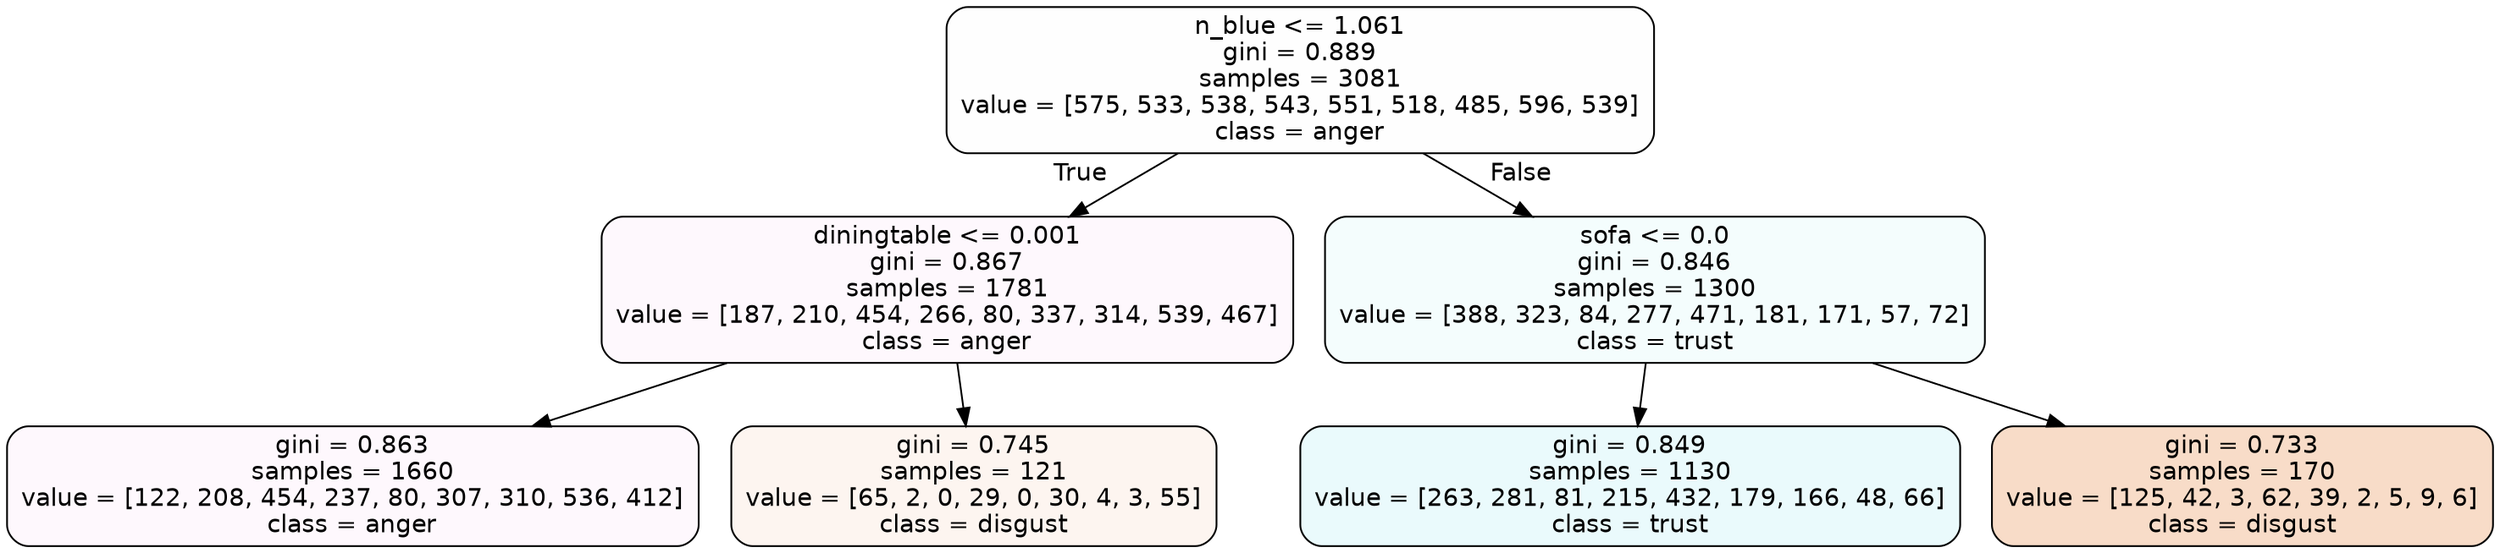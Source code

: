 digraph Tree {
node [shape=box, style="filled, rounded", color="black", fontname=helvetica] ;
edge [fontname=helvetica] ;
0 [label="n_blue <= 1.061\ngini = 0.889\nsamples = 3081\nvalue = [575, 533, 538, 543, 551, 518, 485, 596, 539]\nclass = anger", fillcolor="#e539d701"] ;
1 [label="diningtable <= 0.001\ngini = 0.867\nsamples = 1781\nvalue = [187, 210, 454, 266, 80, 337, 314, 539, 467]\nclass = anger", fillcolor="#e539d708"] ;
0 -> 1 [labeldistance=2.5, labelangle=45, headlabel="True"] ;
2 [label="gini = 0.863\nsamples = 1660\nvalue = [122, 208, 454, 237, 80, 307, 310, 536, 412]\nclass = anger", fillcolor="#e539d709"] ;
1 -> 2 ;
3 [label="gini = 0.745\nsamples = 121\nvalue = [65, 2, 0, 29, 0, 30, 4, 3, 55]\nclass = disgust", fillcolor="#e5813913"] ;
1 -> 3 ;
4 [label="sofa <= 0.0\ngini = 0.846\nsamples = 1300\nvalue = [388, 323, 84, 277, 471, 181, 171, 57, 72]\nclass = trust", fillcolor="#39d7e50d"] ;
0 -> 4 [labeldistance=2.5, labelangle=-45, headlabel="False"] ;
5 [label="gini = 0.849\nsamples = 1130\nvalue = [263, 281, 81, 215, 432, 179, 166, 48, 66]\nclass = trust", fillcolor="#39d7e51b"] ;
4 -> 5 ;
6 [label="gini = 0.733\nsamples = 170\nvalue = [125, 42, 3, 62, 39, 2, 5, 9, 6]\nclass = disgust", fillcolor="#e5813946"] ;
4 -> 6 ;
}